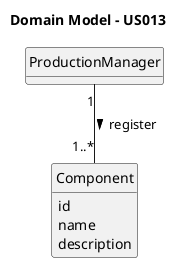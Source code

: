 @startuml
skinparam monochrome true
skinparam packageStyle rectangle
skinparam shadowing false

skinparam classAttributeIconSize 0

hide circle
hide methods

title Domain Model - US013

class ProductionManager {
}

class Component {
    id
    name
    description
}

ProductionManager "1" -- "1..*" Component : register >

@enduml
